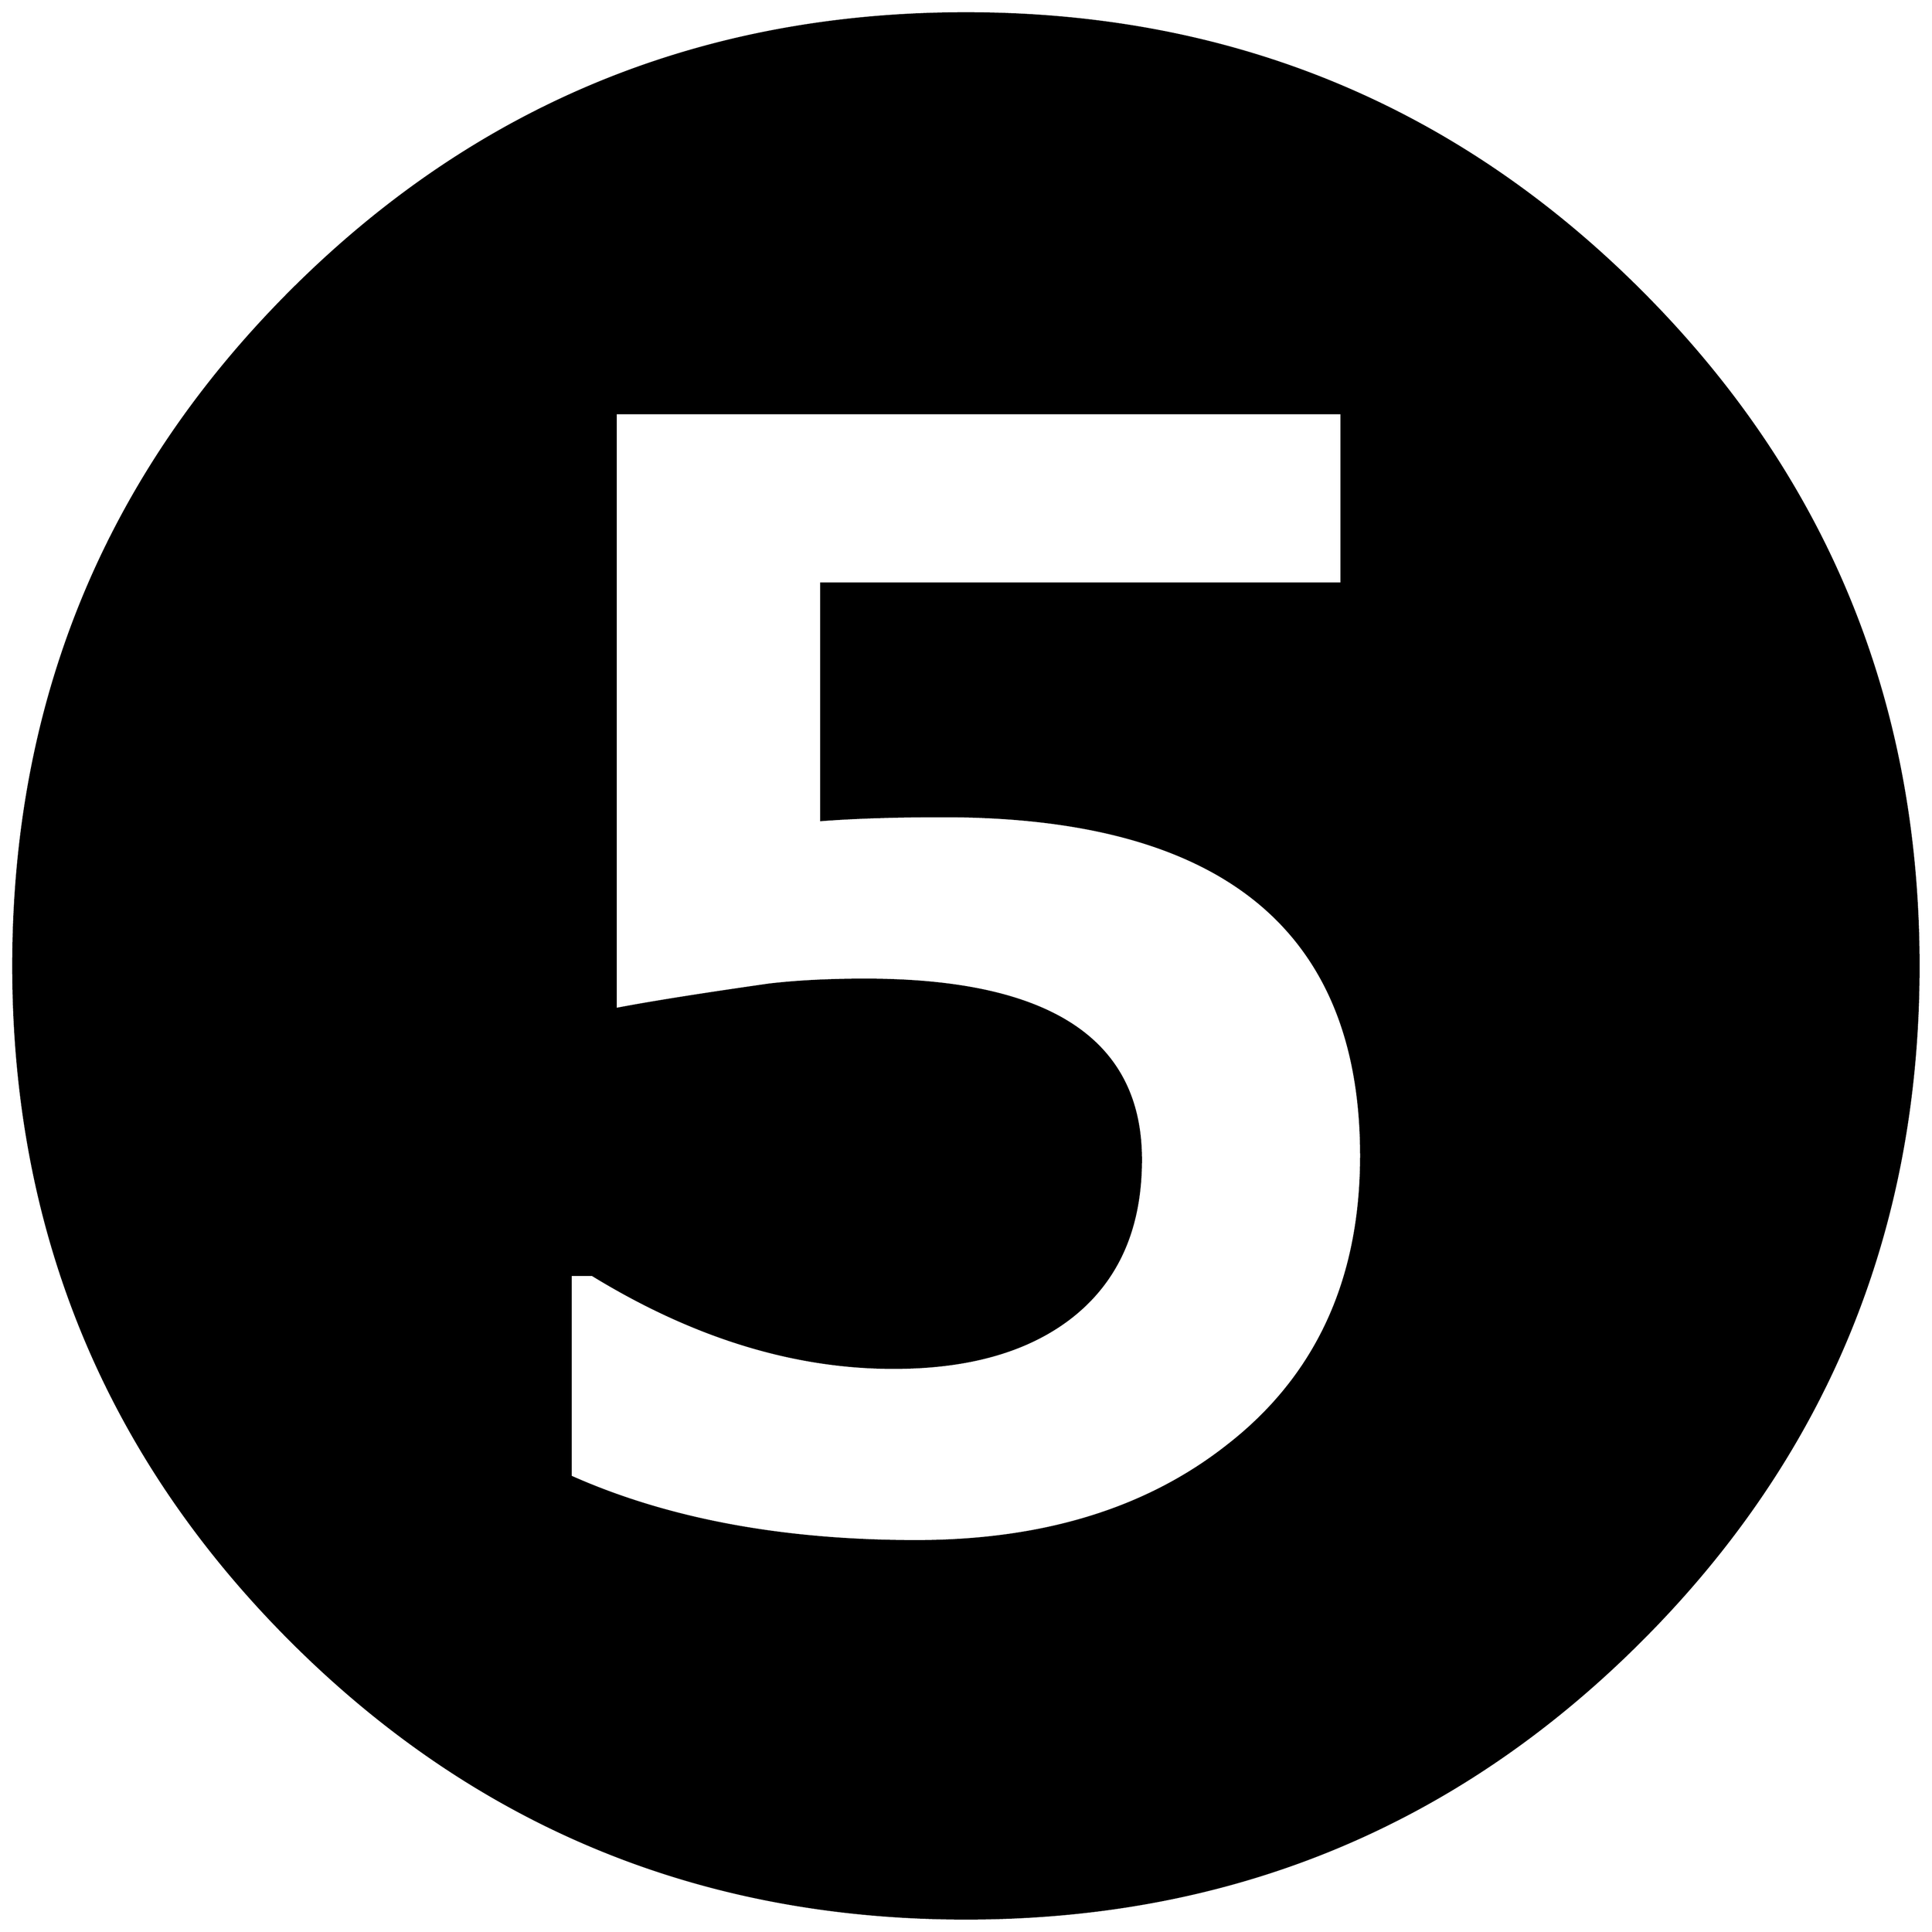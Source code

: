 


\begin{tikzpicture}[y=0.80pt, x=0.80pt, yscale=-1.0, xscale=1.0, inner sep=0pt, outer sep=0pt]
\begin{scope}[shift={(100.0,1706.0)},nonzero rule]
  \path[draw=.,fill=.,line width=1.600pt] (1998.0,-582.0) ..
    controls (1998.0,-311.333) and (1903.333,-81.333) ..
    (1714.0,108.0) .. controls (1524.667,297.333) and (1294.667,392.0)
    .. (1024.0,392.0) .. controls (753.333,392.0) and
    (523.333,297.333) .. (334.0,108.0) .. controls (144.667,-81.333) and
    (50.0,-311.333) .. (50.0,-582.0) .. controls (50.0,-852.667) and
    (144.667,-1082.667) .. (334.0,-1272.0) .. controls
    (523.333,-1461.333) and (753.333,-1556.0) .. (1024.0,-1556.0) ..
    controls (1294.667,-1556.0) and (1524.667,-1461.333) ..
    (1714.0,-1272.0) .. controls (1903.333,-1082.667) and
    (1998.0,-852.667) .. (1998.0,-582.0) -- cycle(1428.0,-388.0)
    .. controls (1428.0,-619.333) and (1285.667,-735.0) ..
    (1001.0,-735.0) .. controls (952.333,-735.0) and
    (910.667,-733.667) .. (876.0,-731.0) -- (876.0,-973.0) --
    (1408.0,-973.0) -- (1408.0,-1147.0) -- (666.0,-1147.0) --
    (666.0,-538.0) .. controls (700.667,-544.667) and (753.0,-553.0)
    .. (823.0,-563.0) .. controls (851.667,-566.333) and
    (884.333,-568.0) .. (921.0,-568.0) .. controls (1109.0,-568.0)
    and (1203.0,-506.667) .. (1203.0,-384.0) .. controls
    (1203.0,-312.0) and (1178.0,-257.333) .. (1128.0,-220.0) ..
    controls (1084.0,-187.333) and (1024.667,-171.0) ..
    (950.0,-171.0) .. controls (848.0,-171.0) and (745.333,-202.667)
    .. (642.0,-266.0) -- (620.0,-266.0) -- (620.0,-60.0) ..
    controls (718.667,-16.0) and (836.333,6.0) .. (973.0,6.0) ..
    controls (1103.0,6.0) and (1209.333,-26.667) .. (1292.0,-92.0)
    .. controls (1382.667,-162.667) and (1428.0,-261.333) ..
    (1428.0,-388.0) -- cycle;
\end{scope}

\end{tikzpicture}


